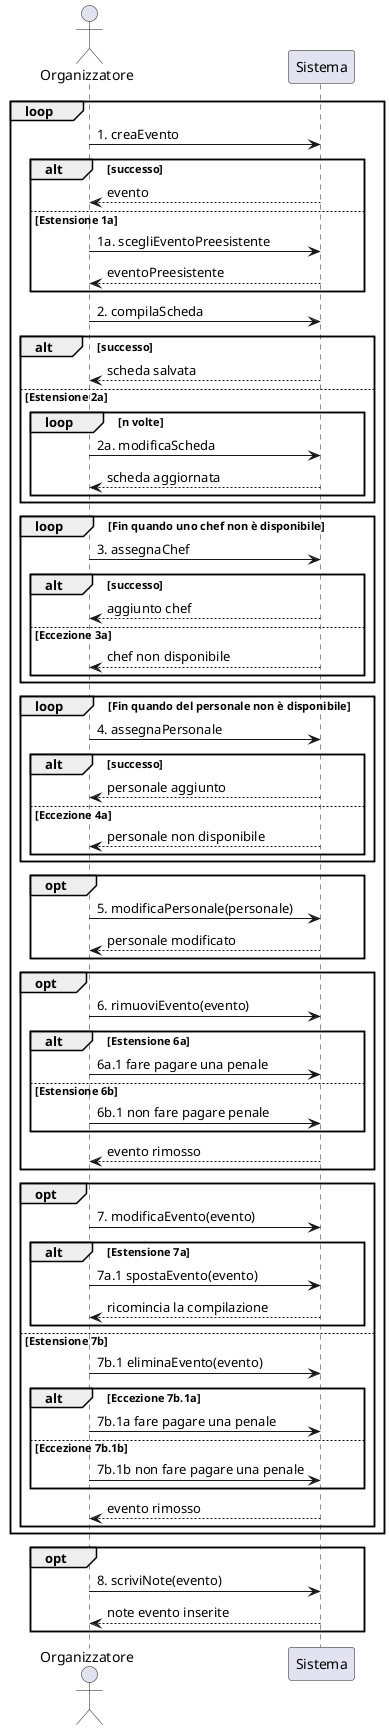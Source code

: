 @startuml
actor Organizzatore
participant Sistema

loop
    Organizzatore -> Sistema : 1. creaEvento
    alt successo
        Sistema --> Organizzatore : evento 
    else Estensione 1a
        Organizzatore -> Sistema : 1a. scegliEventoPreesistente
        Sistema --> Organizzatore : eventoPreesistente
    end
    
    Organizzatore -> Sistema : 2. compilaScheda
    alt successo
        Sistema --> Organizzatore : scheda salvata
    else Estensione 2a
        loop n volte
            Organizzatore -> Sistema : 2a. modificaScheda
            Sistema --> Organizzatore : scheda aggiornata
        end
    end
    
    loop Fin quando uno chef non è disponibile
        Organizzatore -> Sistema : 3. assegnaChef
        alt successo
            Sistema --> Organizzatore : aggiunto chef   
        else Eccezione 3a 
            Sistema --> Organizzatore : chef non disponibile
        end
    end
    
    loop Fin quando del personale non è disponibile
        Organizzatore -> Sistema : 4. assegnaPersonale
        alt successo
            Sistema --> Organizzatore : personale aggiunto
        else Eccezione 4a
            Sistema --> Organizzatore : personale non disponibile
        end
    end
    
    opt
        Organizzatore -> Sistema : 5. modificaPersonale(personale)
        Sistema --> Organizzatore : personale modificato
    end
    
    opt
        Organizzatore -> Sistema : 6. rimuoviEvento(evento)
        alt Estensione 6a
            Organizzatore -> Sistema : 6a.1 fare pagare una penale
        else Estensione 6b
            Organizzatore -> Sistema : 6b.1 non fare pagare penale
        end
        Sistema --> Organizzatore : evento rimosso
    end
    
    opt
        Organizzatore -> Sistema : 7. modificaEvento(evento)
        alt Estensione 7a
            Organizzatore -> Sistema : 7a.1 spostaEvento(evento)
            Sistema --> Organizzatore : ricomincia la compilazione
end 
        else Estensione 7b
            Organizzatore -> Sistema : 7b.1 eliminaEvento(evento)
            alt Eccezione 7b.1a
                Organizzatore -> Sistema : 7b.1a fare pagare una penale
            else Eccezione 7b.1b
                Organizzatore -> Sistema : 7b.1b non fare pagare una penale
            end
            Sistema --> Organizzatore : evento rimosso
        end
    end

opt
    Organizzatore -> Sistema : 8. scriviNote(evento)
    Sistema --> Organizzatore : note evento inserite
end


@enduml
